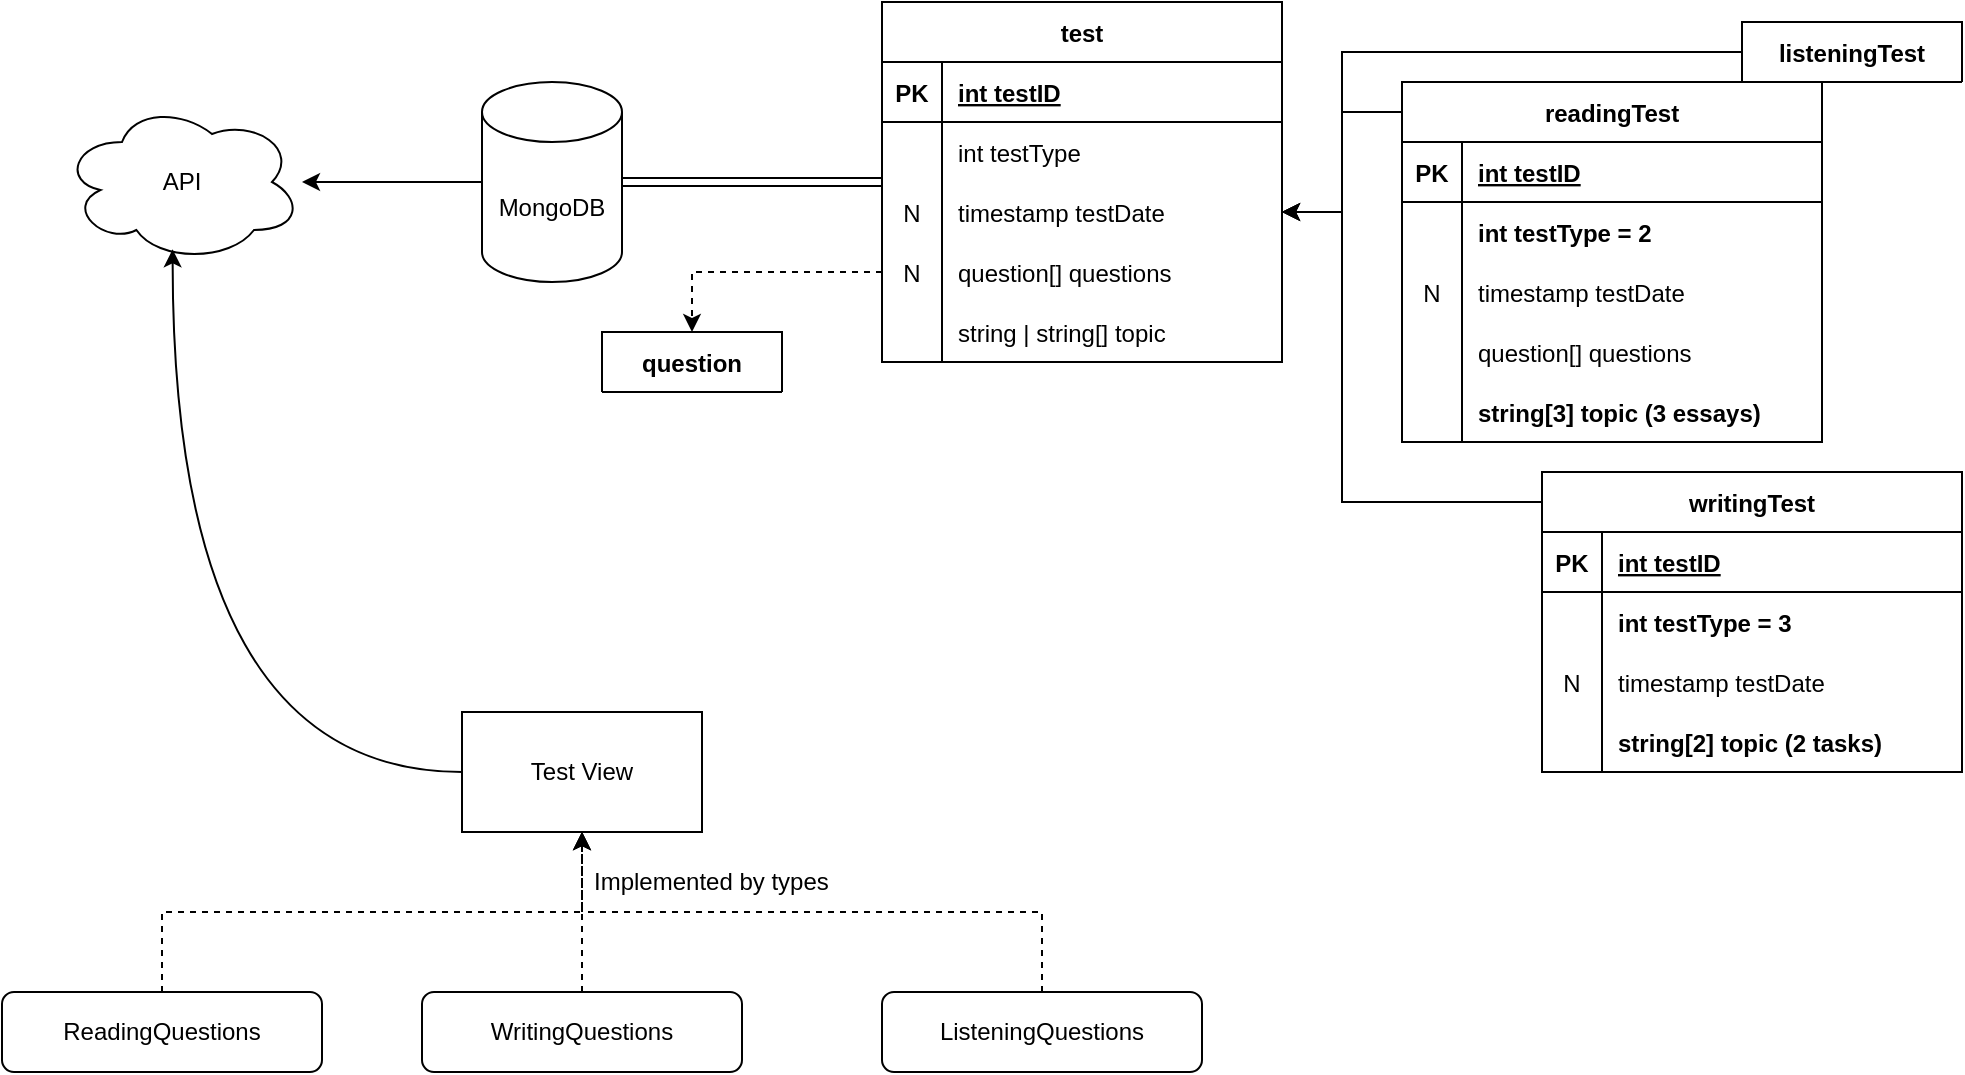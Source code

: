<mxfile version="21.6.8" type="device">
  <diagram id="woCAioNm95vHyv_bdyPV" name="Page-1">
    <mxGraphModel dx="1242" dy="573" grid="1" gridSize="10" guides="1" tooltips="1" connect="1" arrows="1" fold="1" page="1" pageScale="1" pageWidth="850" pageHeight="1100" math="0" shadow="0">
      <root>
        <mxCell id="0" />
        <mxCell id="1" parent="0" />
        <mxCell id="D4f-lWSpGCjcIIg_hOMV-3" value="" style="edgeStyle=orthogonalEdgeStyle;rounded=0;orthogonalLoop=1;jettySize=auto;html=1;" parent="1" source="D4f-lWSpGCjcIIg_hOMV-1" target="D4f-lWSpGCjcIIg_hOMV-2" edge="1">
          <mxGeometry relative="1" as="geometry" />
        </mxCell>
        <mxCell id="D4f-lWSpGCjcIIg_hOMV-1" value="MongoDB" style="shape=cylinder3;whiteSpace=wrap;html=1;boundedLbl=1;backgroundOutline=1;size=15;" parent="1" vertex="1">
          <mxGeometry x="310" y="45" width="70" height="100" as="geometry" />
        </mxCell>
        <mxCell id="D4f-lWSpGCjcIIg_hOMV-2" value="API" style="ellipse;shape=cloud;whiteSpace=wrap;html=1;" parent="1" vertex="1">
          <mxGeometry x="100" y="55" width="120" height="80" as="geometry" />
        </mxCell>
        <mxCell id="D4f-lWSpGCjcIIg_hOMV-56" style="edgeStyle=orthogonalEdgeStyle;orthogonalLoop=1;jettySize=auto;html=1;entryX=0.461;entryY=0.921;entryDx=0;entryDy=0;entryPerimeter=0;curved=1;" parent="1" source="D4f-lWSpGCjcIIg_hOMV-5" target="D4f-lWSpGCjcIIg_hOMV-2" edge="1">
          <mxGeometry relative="1" as="geometry" />
        </mxCell>
        <mxCell id="D4f-lWSpGCjcIIg_hOMV-5" value="Test View" style="rounded=0;whiteSpace=wrap;html=1;" parent="1" vertex="1">
          <mxGeometry x="300" y="360" width="120" height="60" as="geometry" />
        </mxCell>
        <mxCell id="D4f-lWSpGCjcIIg_hOMV-7" style="edgeStyle=orthogonalEdgeStyle;rounded=0;orthogonalLoop=1;jettySize=auto;html=1;entryX=0.5;entryY=1;entryDx=0;entryDy=0;dashed=1;" parent="1" source="D4f-lWSpGCjcIIg_hOMV-6" target="D4f-lWSpGCjcIIg_hOMV-5" edge="1">
          <mxGeometry relative="1" as="geometry">
            <Array as="points">
              <mxPoint x="590" y="460" />
              <mxPoint x="360" y="460" />
            </Array>
          </mxGeometry>
        </mxCell>
        <mxCell id="D4f-lWSpGCjcIIg_hOMV-6" value="ListeningQuestions" style="rounded=1;whiteSpace=wrap;html=1;" parent="1" vertex="1">
          <mxGeometry x="510" y="500" width="160" height="40" as="geometry" />
        </mxCell>
        <mxCell id="D4f-lWSpGCjcIIg_hOMV-10" style="edgeStyle=orthogonalEdgeStyle;rounded=0;orthogonalLoop=1;jettySize=auto;html=1;dashed=1;" parent="1" source="D4f-lWSpGCjcIIg_hOMV-8" edge="1">
          <mxGeometry relative="1" as="geometry">
            <mxPoint x="360" y="420" as="targetPoint" />
          </mxGeometry>
        </mxCell>
        <mxCell id="D4f-lWSpGCjcIIg_hOMV-8" value="WritingQuestions" style="rounded=1;whiteSpace=wrap;html=1;" parent="1" vertex="1">
          <mxGeometry x="280" y="500" width="160" height="40" as="geometry" />
        </mxCell>
        <mxCell id="D4f-lWSpGCjcIIg_hOMV-11" style="edgeStyle=orthogonalEdgeStyle;rounded=0;orthogonalLoop=1;jettySize=auto;html=1;entryX=0.5;entryY=1;entryDx=0;entryDy=0;dashed=1;" parent="1" source="D4f-lWSpGCjcIIg_hOMV-9" target="D4f-lWSpGCjcIIg_hOMV-5" edge="1">
          <mxGeometry relative="1" as="geometry">
            <Array as="points">
              <mxPoint x="150" y="460" />
              <mxPoint x="360" y="460" />
            </Array>
          </mxGeometry>
        </mxCell>
        <mxCell id="D4f-lWSpGCjcIIg_hOMV-9" value="ReadingQuestions" style="rounded=1;whiteSpace=wrap;html=1;" parent="1" vertex="1">
          <mxGeometry x="70" y="500" width="160" height="40" as="geometry" />
        </mxCell>
        <mxCell id="D4f-lWSpGCjcIIg_hOMV-14" value="Implemented&amp;nbsp;by types" style="text;strokeColor=none;fillColor=none;align=left;verticalAlign=middle;spacingLeft=4;spacingRight=4;overflow=hidden;points=[[0,0.5],[1,0.5]];portConstraint=eastwest;rotatable=0;whiteSpace=wrap;html=1;" parent="1" vertex="1">
          <mxGeometry x="360" y="430" width="130" height="30" as="geometry" />
        </mxCell>
        <mxCell id="D4f-lWSpGCjcIIg_hOMV-57" style="edgeStyle=orthogonalEdgeStyle;shape=link;rounded=0;orthogonalLoop=1;jettySize=auto;html=1;entryX=1;entryY=0.5;entryDx=0;entryDy=0;entryPerimeter=0;" parent="1" source="D4f-lWSpGCjcIIg_hOMV-19" target="D4f-lWSpGCjcIIg_hOMV-1" edge="1">
          <mxGeometry relative="1" as="geometry" />
        </mxCell>
        <mxCell id="D4f-lWSpGCjcIIg_hOMV-19" value="test" style="shape=table;startSize=30;container=1;collapsible=1;childLayout=tableLayout;fixedRows=1;rowLines=0;fontStyle=1;align=center;resizeLast=1;" parent="1" vertex="1">
          <mxGeometry x="510" y="5" width="200" height="180" as="geometry">
            <mxRectangle x="510" y="5" width="60" height="30" as="alternateBounds" />
          </mxGeometry>
        </mxCell>
        <mxCell id="D4f-lWSpGCjcIIg_hOMV-20" value="" style="shape=tableRow;horizontal=0;startSize=0;swimlaneHead=0;swimlaneBody=0;fillColor=none;collapsible=0;dropTarget=0;points=[[0,0.5],[1,0.5]];portConstraint=eastwest;top=0;left=0;right=0;bottom=1;" parent="D4f-lWSpGCjcIIg_hOMV-19" vertex="1">
          <mxGeometry y="30" width="200" height="30" as="geometry" />
        </mxCell>
        <mxCell id="D4f-lWSpGCjcIIg_hOMV-21" value="PK" style="shape=partialRectangle;connectable=0;fillColor=none;top=0;left=0;bottom=0;right=0;fontStyle=1;overflow=hidden;" parent="D4f-lWSpGCjcIIg_hOMV-20" vertex="1">
          <mxGeometry width="30" height="30" as="geometry">
            <mxRectangle width="30" height="30" as="alternateBounds" />
          </mxGeometry>
        </mxCell>
        <mxCell id="D4f-lWSpGCjcIIg_hOMV-22" value="int testID" style="shape=partialRectangle;connectable=0;fillColor=none;top=0;left=0;bottom=0;right=0;align=left;spacingLeft=6;fontStyle=5;overflow=hidden;" parent="D4f-lWSpGCjcIIg_hOMV-20" vertex="1">
          <mxGeometry x="30" width="170" height="30" as="geometry">
            <mxRectangle width="170" height="30" as="alternateBounds" />
          </mxGeometry>
        </mxCell>
        <mxCell id="D4f-lWSpGCjcIIg_hOMV-23" value="" style="shape=tableRow;horizontal=0;startSize=0;swimlaneHead=0;swimlaneBody=0;fillColor=none;collapsible=0;dropTarget=0;points=[[0,0.5],[1,0.5]];portConstraint=eastwest;top=0;left=0;right=0;bottom=0;" parent="D4f-lWSpGCjcIIg_hOMV-19" vertex="1">
          <mxGeometry y="60" width="200" height="30" as="geometry" />
        </mxCell>
        <mxCell id="D4f-lWSpGCjcIIg_hOMV-24" value="" style="shape=partialRectangle;connectable=0;fillColor=none;top=0;left=0;bottom=0;right=0;editable=1;overflow=hidden;" parent="D4f-lWSpGCjcIIg_hOMV-23" vertex="1">
          <mxGeometry width="30" height="30" as="geometry">
            <mxRectangle width="30" height="30" as="alternateBounds" />
          </mxGeometry>
        </mxCell>
        <mxCell id="D4f-lWSpGCjcIIg_hOMV-25" value="int testType" style="shape=partialRectangle;connectable=0;fillColor=none;top=0;left=0;bottom=0;right=0;align=left;spacingLeft=6;overflow=hidden;" parent="D4f-lWSpGCjcIIg_hOMV-23" vertex="1">
          <mxGeometry x="30" width="170" height="30" as="geometry">
            <mxRectangle width="170" height="30" as="alternateBounds" />
          </mxGeometry>
        </mxCell>
        <mxCell id="D4f-lWSpGCjcIIg_hOMV-26" value="" style="shape=tableRow;horizontal=0;startSize=0;swimlaneHead=0;swimlaneBody=0;fillColor=none;collapsible=0;dropTarget=0;points=[[0,0.5],[1,0.5]];portConstraint=eastwest;top=0;left=0;right=0;bottom=0;" parent="D4f-lWSpGCjcIIg_hOMV-19" vertex="1">
          <mxGeometry y="90" width="200" height="30" as="geometry" />
        </mxCell>
        <mxCell id="D4f-lWSpGCjcIIg_hOMV-27" value="N" style="shape=partialRectangle;connectable=0;fillColor=none;top=0;left=0;bottom=0;right=0;editable=1;overflow=hidden;" parent="D4f-lWSpGCjcIIg_hOMV-26" vertex="1">
          <mxGeometry width="30" height="30" as="geometry">
            <mxRectangle width="30" height="30" as="alternateBounds" />
          </mxGeometry>
        </mxCell>
        <mxCell id="D4f-lWSpGCjcIIg_hOMV-28" value="timestamp testDate" style="shape=partialRectangle;connectable=0;fillColor=none;top=0;left=0;bottom=0;right=0;align=left;spacingLeft=6;overflow=hidden;" parent="D4f-lWSpGCjcIIg_hOMV-26" vertex="1">
          <mxGeometry x="30" width="170" height="30" as="geometry">
            <mxRectangle width="170" height="30" as="alternateBounds" />
          </mxGeometry>
        </mxCell>
        <mxCell id="D4f-lWSpGCjcIIg_hOMV-29" value="" style="shape=tableRow;horizontal=0;startSize=0;swimlaneHead=0;swimlaneBody=0;fillColor=none;collapsible=0;dropTarget=0;points=[[0,0.5],[1,0.5]];portConstraint=eastwest;top=0;left=0;right=0;bottom=0;" parent="D4f-lWSpGCjcIIg_hOMV-19" vertex="1">
          <mxGeometry y="120" width="200" height="30" as="geometry" />
        </mxCell>
        <mxCell id="D4f-lWSpGCjcIIg_hOMV-30" value="N" style="shape=partialRectangle;connectable=0;fillColor=none;top=0;left=0;bottom=0;right=0;editable=1;overflow=hidden;" parent="D4f-lWSpGCjcIIg_hOMV-29" vertex="1">
          <mxGeometry width="30" height="30" as="geometry">
            <mxRectangle width="30" height="30" as="alternateBounds" />
          </mxGeometry>
        </mxCell>
        <mxCell id="D4f-lWSpGCjcIIg_hOMV-31" value="question[] questions" style="shape=partialRectangle;connectable=0;fillColor=none;top=0;left=0;bottom=0;right=0;align=left;spacingLeft=6;overflow=hidden;" parent="D4f-lWSpGCjcIIg_hOMV-29" vertex="1">
          <mxGeometry x="30" width="170" height="30" as="geometry">
            <mxRectangle width="170" height="30" as="alternateBounds" />
          </mxGeometry>
        </mxCell>
        <mxCell id="D4f-lWSpGCjcIIg_hOMV-58" value="" style="shape=tableRow;horizontal=0;startSize=0;swimlaneHead=0;swimlaneBody=0;fillColor=none;collapsible=0;dropTarget=0;points=[[0,0.5],[1,0.5]];portConstraint=eastwest;top=0;left=0;right=0;bottom=0;" parent="D4f-lWSpGCjcIIg_hOMV-19" vertex="1">
          <mxGeometry y="150" width="200" height="30" as="geometry" />
        </mxCell>
        <mxCell id="D4f-lWSpGCjcIIg_hOMV-59" value="" style="shape=partialRectangle;connectable=0;fillColor=none;top=0;left=0;bottom=0;right=0;editable=1;overflow=hidden;" parent="D4f-lWSpGCjcIIg_hOMV-58" vertex="1">
          <mxGeometry width="30" height="30" as="geometry">
            <mxRectangle width="30" height="30" as="alternateBounds" />
          </mxGeometry>
        </mxCell>
        <mxCell id="D4f-lWSpGCjcIIg_hOMV-60" value="string | string[] topic" style="shape=partialRectangle;connectable=0;fillColor=none;top=0;left=0;bottom=0;right=0;align=left;spacingLeft=6;overflow=hidden;" parent="D4f-lWSpGCjcIIg_hOMV-58" vertex="1">
          <mxGeometry x="30" width="170" height="30" as="geometry">
            <mxRectangle width="170" height="30" as="alternateBounds" />
          </mxGeometry>
        </mxCell>
        <mxCell id="D4f-lWSpGCjcIIg_hOMV-32" value="question" style="shape=table;startSize=30;container=1;collapsible=1;childLayout=tableLayout;fixedRows=1;rowLines=0;fontStyle=1;align=center;resizeLast=1;" parent="1" vertex="1" collapsed="1">
          <mxGeometry x="370" y="170" width="90" height="30" as="geometry">
            <mxRectangle x="370" y="170" width="180" height="150" as="alternateBounds" />
          </mxGeometry>
        </mxCell>
        <mxCell id="D4f-lWSpGCjcIIg_hOMV-36" value="" style="shape=tableRow;horizontal=0;startSize=0;swimlaneHead=0;swimlaneBody=0;fillColor=none;collapsible=0;dropTarget=0;points=[[0,0.5],[1,0.5]];portConstraint=eastwest;top=0;left=0;right=0;bottom=0;" parent="D4f-lWSpGCjcIIg_hOMV-32" vertex="1">
          <mxGeometry y="30" width="180" height="30" as="geometry" />
        </mxCell>
        <mxCell id="D4f-lWSpGCjcIIg_hOMV-37" value="" style="shape=partialRectangle;connectable=0;fillColor=none;top=0;left=0;bottom=0;right=0;editable=1;overflow=hidden;" parent="D4f-lWSpGCjcIIg_hOMV-36" vertex="1">
          <mxGeometry width="30" height="30" as="geometry">
            <mxRectangle width="30" height="30" as="alternateBounds" />
          </mxGeometry>
        </mxCell>
        <mxCell id="D4f-lWSpGCjcIIg_hOMV-38" value="string[] | string content" style="shape=partialRectangle;connectable=0;fillColor=none;top=0;left=0;bottom=0;right=0;align=left;spacingLeft=6;overflow=hidden;" parent="D4f-lWSpGCjcIIg_hOMV-36" vertex="1">
          <mxGeometry x="30" width="150" height="30" as="geometry">
            <mxRectangle width="150" height="30" as="alternateBounds" />
          </mxGeometry>
        </mxCell>
        <mxCell id="D4f-lWSpGCjcIIg_hOMV-39" value="" style="shape=tableRow;horizontal=0;startSize=0;swimlaneHead=0;swimlaneBody=0;fillColor=none;collapsible=0;dropTarget=0;points=[[0,0.5],[1,0.5]];portConstraint=eastwest;top=0;left=0;right=0;bottom=0;" parent="D4f-lWSpGCjcIIg_hOMV-32" vertex="1">
          <mxGeometry y="60" width="180" height="30" as="geometry" />
        </mxCell>
        <mxCell id="D4f-lWSpGCjcIIg_hOMV-40" value="" style="shape=partialRectangle;connectable=0;fillColor=none;top=0;left=0;bottom=0;right=0;editable=1;overflow=hidden;" parent="D4f-lWSpGCjcIIg_hOMV-39" vertex="1">
          <mxGeometry width="30" height="30" as="geometry">
            <mxRectangle width="30" height="30" as="alternateBounds" />
          </mxGeometry>
        </mxCell>
        <mxCell id="D4f-lWSpGCjcIIg_hOMV-41" value="int type" style="shape=partialRectangle;connectable=0;fillColor=none;top=0;left=0;bottom=0;right=0;align=left;spacingLeft=6;overflow=hidden;" parent="D4f-lWSpGCjcIIg_hOMV-39" vertex="1">
          <mxGeometry x="30" width="150" height="30" as="geometry">
            <mxRectangle width="150" height="30" as="alternateBounds" />
          </mxGeometry>
        </mxCell>
        <mxCell id="D4f-lWSpGCjcIIg_hOMV-42" value="" style="shape=tableRow;horizontal=0;startSize=0;swimlaneHead=0;swimlaneBody=0;fillColor=none;collapsible=0;dropTarget=0;points=[[0,0.5],[1,0.5]];portConstraint=eastwest;top=0;left=0;right=0;bottom=0;" parent="D4f-lWSpGCjcIIg_hOMV-32" vertex="1">
          <mxGeometry y="90" width="180" height="30" as="geometry" />
        </mxCell>
        <mxCell id="D4f-lWSpGCjcIIg_hOMV-43" value="N" style="shape=partialRectangle;connectable=0;fillColor=none;top=0;left=0;bottom=0;right=0;editable=1;overflow=hidden;" parent="D4f-lWSpGCjcIIg_hOMV-42" vertex="1">
          <mxGeometry width="30" height="30" as="geometry">
            <mxRectangle width="30" height="30" as="alternateBounds" />
          </mxGeometry>
        </mxCell>
        <mxCell id="D4f-lWSpGCjcIIg_hOMV-44" value="string[] options" style="shape=partialRectangle;connectable=0;fillColor=none;top=0;left=0;bottom=0;right=0;align=left;spacingLeft=6;overflow=hidden;" parent="D4f-lWSpGCjcIIg_hOMV-42" vertex="1">
          <mxGeometry x="30" width="150" height="30" as="geometry">
            <mxRectangle width="150" height="30" as="alternateBounds" />
          </mxGeometry>
        </mxCell>
        <mxCell id="D4f-lWSpGCjcIIg_hOMV-47" value="" style="shape=tableRow;horizontal=0;startSize=0;swimlaneHead=0;swimlaneBody=0;fillColor=none;collapsible=0;dropTarget=0;points=[[0,0.5],[1,0.5]];portConstraint=eastwest;top=0;left=0;right=0;bottom=0;" parent="D4f-lWSpGCjcIIg_hOMV-32" vertex="1">
          <mxGeometry y="120" width="180" height="30" as="geometry" />
        </mxCell>
        <mxCell id="D4f-lWSpGCjcIIg_hOMV-48" value="N" style="shape=partialRectangle;connectable=0;fillColor=none;top=0;left=0;bottom=0;right=0;editable=1;overflow=hidden;" parent="D4f-lWSpGCjcIIg_hOMV-47" vertex="1">
          <mxGeometry width="30" height="30" as="geometry">
            <mxRectangle width="30" height="30" as="alternateBounds" />
          </mxGeometry>
        </mxCell>
        <mxCell id="D4f-lWSpGCjcIIg_hOMV-49" value="int maxOption" style="shape=partialRectangle;connectable=0;fillColor=none;top=0;left=0;bottom=0;right=0;align=left;spacingLeft=6;overflow=hidden;" parent="D4f-lWSpGCjcIIg_hOMV-47" vertex="1">
          <mxGeometry x="30" width="150" height="30" as="geometry">
            <mxRectangle width="150" height="30" as="alternateBounds" />
          </mxGeometry>
        </mxCell>
        <mxCell id="D4f-lWSpGCjcIIg_hOMV-53" style="edgeStyle=orthogonalEdgeStyle;rounded=0;orthogonalLoop=1;jettySize=auto;html=1;entryX=0.5;entryY=0;entryDx=0;entryDy=0;dashed=1;" parent="1" source="D4f-lWSpGCjcIIg_hOMV-29" target="D4f-lWSpGCjcIIg_hOMV-32" edge="1">
          <mxGeometry relative="1" as="geometry" />
        </mxCell>
        <mxCell id="D4f-lWSpGCjcIIg_hOMV-115" style="edgeStyle=orthogonalEdgeStyle;orthogonalLoop=1;jettySize=auto;html=1;entryX=1;entryY=0.5;entryDx=0;entryDy=0;rounded=0;" parent="1" source="D4f-lWSpGCjcIIg_hOMV-61" target="D4f-lWSpGCjcIIg_hOMV-26" edge="1">
          <mxGeometry relative="1" as="geometry">
            <Array as="points">
              <mxPoint x="740" y="30" />
              <mxPoint x="740" y="110" />
            </Array>
          </mxGeometry>
        </mxCell>
        <mxCell id="D4f-lWSpGCjcIIg_hOMV-61" value="listeningTest" style="shape=table;startSize=30;container=1;collapsible=1;childLayout=tableLayout;fixedRows=1;rowLines=0;fontStyle=1;align=center;resizeLast=1;" parent="1" vertex="1" collapsed="1">
          <mxGeometry x="940" y="15" width="110" height="30" as="geometry">
            <mxRectangle x="940" y="15" width="210" height="180" as="alternateBounds" />
          </mxGeometry>
        </mxCell>
        <mxCell id="D4f-lWSpGCjcIIg_hOMV-62" value="" style="shape=tableRow;horizontal=0;startSize=0;swimlaneHead=0;swimlaneBody=0;fillColor=none;collapsible=0;dropTarget=0;points=[[0,0.5],[1,0.5]];portConstraint=eastwest;top=0;left=0;right=0;bottom=1;" parent="D4f-lWSpGCjcIIg_hOMV-61" vertex="1">
          <mxGeometry y="30" width="210" height="30" as="geometry" />
        </mxCell>
        <mxCell id="D4f-lWSpGCjcIIg_hOMV-63" value="PK" style="shape=partialRectangle;connectable=0;fillColor=none;top=0;left=0;bottom=0;right=0;fontStyle=1;overflow=hidden;" parent="D4f-lWSpGCjcIIg_hOMV-62" vertex="1">
          <mxGeometry width="30" height="30" as="geometry">
            <mxRectangle width="30" height="30" as="alternateBounds" />
          </mxGeometry>
        </mxCell>
        <mxCell id="D4f-lWSpGCjcIIg_hOMV-64" value="int testID" style="shape=partialRectangle;connectable=0;fillColor=none;top=0;left=0;bottom=0;right=0;align=left;spacingLeft=6;fontStyle=5;overflow=hidden;" parent="D4f-lWSpGCjcIIg_hOMV-62" vertex="1">
          <mxGeometry x="30" width="180" height="30" as="geometry">
            <mxRectangle width="180" height="30" as="alternateBounds" />
          </mxGeometry>
        </mxCell>
        <mxCell id="D4f-lWSpGCjcIIg_hOMV-65" value="" style="shape=tableRow;horizontal=0;startSize=0;swimlaneHead=0;swimlaneBody=0;fillColor=none;collapsible=0;dropTarget=0;points=[[0,0.5],[1,0.5]];portConstraint=eastwest;top=0;left=0;right=0;bottom=0;" parent="D4f-lWSpGCjcIIg_hOMV-61" vertex="1">
          <mxGeometry y="60" width="210" height="30" as="geometry" />
        </mxCell>
        <mxCell id="D4f-lWSpGCjcIIg_hOMV-66" value="" style="shape=partialRectangle;connectable=0;fillColor=none;top=0;left=0;bottom=0;right=0;editable=1;overflow=hidden;" parent="D4f-lWSpGCjcIIg_hOMV-65" vertex="1">
          <mxGeometry width="30" height="30" as="geometry">
            <mxRectangle width="30" height="30" as="alternateBounds" />
          </mxGeometry>
        </mxCell>
        <mxCell id="D4f-lWSpGCjcIIg_hOMV-67" value="int testType = 1" style="shape=partialRectangle;connectable=0;fillColor=none;top=0;left=0;bottom=0;right=0;align=left;spacingLeft=6;overflow=hidden;fontStyle=1" parent="D4f-lWSpGCjcIIg_hOMV-65" vertex="1">
          <mxGeometry x="30" width="180" height="30" as="geometry">
            <mxRectangle width="180" height="30" as="alternateBounds" />
          </mxGeometry>
        </mxCell>
        <mxCell id="D4f-lWSpGCjcIIg_hOMV-68" value="" style="shape=tableRow;horizontal=0;startSize=0;swimlaneHead=0;swimlaneBody=0;fillColor=none;collapsible=0;dropTarget=0;points=[[0,0.5],[1,0.5]];portConstraint=eastwest;top=0;left=0;right=0;bottom=0;" parent="D4f-lWSpGCjcIIg_hOMV-61" vertex="1">
          <mxGeometry y="90" width="210" height="30" as="geometry" />
        </mxCell>
        <mxCell id="D4f-lWSpGCjcIIg_hOMV-69" value="N" style="shape=partialRectangle;connectable=0;fillColor=none;top=0;left=0;bottom=0;right=0;editable=1;overflow=hidden;" parent="D4f-lWSpGCjcIIg_hOMV-68" vertex="1">
          <mxGeometry width="30" height="30" as="geometry">
            <mxRectangle width="30" height="30" as="alternateBounds" />
          </mxGeometry>
        </mxCell>
        <mxCell id="D4f-lWSpGCjcIIg_hOMV-70" value="timestamp testDate" style="shape=partialRectangle;connectable=0;fillColor=none;top=0;left=0;bottom=0;right=0;align=left;spacingLeft=6;overflow=hidden;" parent="D4f-lWSpGCjcIIg_hOMV-68" vertex="1">
          <mxGeometry x="30" width="180" height="30" as="geometry">
            <mxRectangle width="180" height="30" as="alternateBounds" />
          </mxGeometry>
        </mxCell>
        <mxCell id="D4f-lWSpGCjcIIg_hOMV-71" value="" style="shape=tableRow;horizontal=0;startSize=0;swimlaneHead=0;swimlaneBody=0;fillColor=none;collapsible=0;dropTarget=0;points=[[0,0.5],[1,0.5]];portConstraint=eastwest;top=0;left=0;right=0;bottom=0;" parent="D4f-lWSpGCjcIIg_hOMV-61" vertex="1">
          <mxGeometry y="120" width="210" height="30" as="geometry" />
        </mxCell>
        <mxCell id="D4f-lWSpGCjcIIg_hOMV-72" value="" style="shape=partialRectangle;connectable=0;fillColor=none;top=0;left=0;bottom=0;right=0;editable=1;overflow=hidden;" parent="D4f-lWSpGCjcIIg_hOMV-71" vertex="1">
          <mxGeometry width="30" height="30" as="geometry">
            <mxRectangle width="30" height="30" as="alternateBounds" />
          </mxGeometry>
        </mxCell>
        <mxCell id="D4f-lWSpGCjcIIg_hOMV-73" value="question[] questions" style="shape=partialRectangle;connectable=0;fillColor=none;top=0;left=0;bottom=0;right=0;align=left;spacingLeft=6;overflow=hidden;" parent="D4f-lWSpGCjcIIg_hOMV-71" vertex="1">
          <mxGeometry x="30" width="180" height="30" as="geometry">
            <mxRectangle width="180" height="30" as="alternateBounds" />
          </mxGeometry>
        </mxCell>
        <mxCell id="D4f-lWSpGCjcIIg_hOMV-74" value="" style="shape=tableRow;horizontal=0;startSize=0;swimlaneHead=0;swimlaneBody=0;fillColor=none;collapsible=0;dropTarget=0;points=[[0,0.5],[1,0.5]];portConstraint=eastwest;top=0;left=0;right=0;bottom=0;" parent="D4f-lWSpGCjcIIg_hOMV-61" vertex="1">
          <mxGeometry y="150" width="210" height="30" as="geometry" />
        </mxCell>
        <mxCell id="D4f-lWSpGCjcIIg_hOMV-75" value="" style="shape=partialRectangle;connectable=0;fillColor=none;top=0;left=0;bottom=0;right=0;editable=1;overflow=hidden;" parent="D4f-lWSpGCjcIIg_hOMV-74" vertex="1">
          <mxGeometry width="30" height="30" as="geometry">
            <mxRectangle width="30" height="30" as="alternateBounds" />
          </mxGeometry>
        </mxCell>
        <mxCell id="D4f-lWSpGCjcIIg_hOMV-76" value="string topic (audio link)" style="shape=partialRectangle;connectable=0;fillColor=none;top=0;left=0;bottom=0;right=0;align=left;spacingLeft=6;overflow=hidden;fontStyle=1" parent="D4f-lWSpGCjcIIg_hOMV-74" vertex="1">
          <mxGeometry x="30" width="180" height="30" as="geometry">
            <mxRectangle width="180" height="30" as="alternateBounds" />
          </mxGeometry>
        </mxCell>
        <mxCell id="D4f-lWSpGCjcIIg_hOMV-116" style="edgeStyle=orthogonalEdgeStyle;rounded=0;orthogonalLoop=1;jettySize=auto;html=1;exitX=0;exitY=0.5;exitDx=0;exitDy=0;" parent="1" source="D4f-lWSpGCjcIIg_hOMV-77" edge="1">
          <mxGeometry relative="1" as="geometry">
            <mxPoint x="710" y="110" as="targetPoint" />
            <Array as="points">
              <mxPoint x="740" y="60" />
              <mxPoint x="740" y="110" />
            </Array>
          </mxGeometry>
        </mxCell>
        <mxCell id="D4f-lWSpGCjcIIg_hOMV-77" value="readingTest" style="shape=table;startSize=30;container=1;collapsible=1;childLayout=tableLayout;fixedRows=1;rowLines=0;fontStyle=1;align=center;resizeLast=1;" parent="1" vertex="1">
          <mxGeometry x="770" y="45" width="210" height="180" as="geometry">
            <mxRectangle x="770" y="45" width="110" height="30" as="alternateBounds" />
          </mxGeometry>
        </mxCell>
        <mxCell id="D4f-lWSpGCjcIIg_hOMV-78" value="" style="shape=tableRow;horizontal=0;startSize=0;swimlaneHead=0;swimlaneBody=0;fillColor=none;collapsible=0;dropTarget=0;points=[[0,0.5],[1,0.5]];portConstraint=eastwest;top=0;left=0;right=0;bottom=1;" parent="D4f-lWSpGCjcIIg_hOMV-77" vertex="1">
          <mxGeometry y="30" width="210" height="30" as="geometry" />
        </mxCell>
        <mxCell id="D4f-lWSpGCjcIIg_hOMV-79" value="PK" style="shape=partialRectangle;connectable=0;fillColor=none;top=0;left=0;bottom=0;right=0;fontStyle=1;overflow=hidden;" parent="D4f-lWSpGCjcIIg_hOMV-78" vertex="1">
          <mxGeometry width="30" height="30" as="geometry">
            <mxRectangle width="30" height="30" as="alternateBounds" />
          </mxGeometry>
        </mxCell>
        <mxCell id="D4f-lWSpGCjcIIg_hOMV-80" value="int testID" style="shape=partialRectangle;connectable=0;fillColor=none;top=0;left=0;bottom=0;right=0;align=left;spacingLeft=6;fontStyle=5;overflow=hidden;" parent="D4f-lWSpGCjcIIg_hOMV-78" vertex="1">
          <mxGeometry x="30" width="180" height="30" as="geometry">
            <mxRectangle width="180" height="30" as="alternateBounds" />
          </mxGeometry>
        </mxCell>
        <mxCell id="D4f-lWSpGCjcIIg_hOMV-81" value="" style="shape=tableRow;horizontal=0;startSize=0;swimlaneHead=0;swimlaneBody=0;fillColor=none;collapsible=0;dropTarget=0;points=[[0,0.5],[1,0.5]];portConstraint=eastwest;top=0;left=0;right=0;bottom=0;" parent="D4f-lWSpGCjcIIg_hOMV-77" vertex="1">
          <mxGeometry y="60" width="210" height="30" as="geometry" />
        </mxCell>
        <mxCell id="D4f-lWSpGCjcIIg_hOMV-82" value="" style="shape=partialRectangle;connectable=0;fillColor=none;top=0;left=0;bottom=0;right=0;editable=1;overflow=hidden;" parent="D4f-lWSpGCjcIIg_hOMV-81" vertex="1">
          <mxGeometry width="30" height="30" as="geometry">
            <mxRectangle width="30" height="30" as="alternateBounds" />
          </mxGeometry>
        </mxCell>
        <mxCell id="D4f-lWSpGCjcIIg_hOMV-83" value="int testType = 2" style="shape=partialRectangle;connectable=0;fillColor=none;top=0;left=0;bottom=0;right=0;align=left;spacingLeft=6;overflow=hidden;fontStyle=1" parent="D4f-lWSpGCjcIIg_hOMV-81" vertex="1">
          <mxGeometry x="30" width="180" height="30" as="geometry">
            <mxRectangle width="180" height="30" as="alternateBounds" />
          </mxGeometry>
        </mxCell>
        <mxCell id="D4f-lWSpGCjcIIg_hOMV-84" value="" style="shape=tableRow;horizontal=0;startSize=0;swimlaneHead=0;swimlaneBody=0;fillColor=none;collapsible=0;dropTarget=0;points=[[0,0.5],[1,0.5]];portConstraint=eastwest;top=0;left=0;right=0;bottom=0;" parent="D4f-lWSpGCjcIIg_hOMV-77" vertex="1">
          <mxGeometry y="90" width="210" height="30" as="geometry" />
        </mxCell>
        <mxCell id="D4f-lWSpGCjcIIg_hOMV-85" value="N" style="shape=partialRectangle;connectable=0;fillColor=none;top=0;left=0;bottom=0;right=0;editable=1;overflow=hidden;" parent="D4f-lWSpGCjcIIg_hOMV-84" vertex="1">
          <mxGeometry width="30" height="30" as="geometry">
            <mxRectangle width="30" height="30" as="alternateBounds" />
          </mxGeometry>
        </mxCell>
        <mxCell id="D4f-lWSpGCjcIIg_hOMV-86" value="timestamp testDate" style="shape=partialRectangle;connectable=0;fillColor=none;top=0;left=0;bottom=0;right=0;align=left;spacingLeft=6;overflow=hidden;" parent="D4f-lWSpGCjcIIg_hOMV-84" vertex="1">
          <mxGeometry x="30" width="180" height="30" as="geometry">
            <mxRectangle width="180" height="30" as="alternateBounds" />
          </mxGeometry>
        </mxCell>
        <mxCell id="D4f-lWSpGCjcIIg_hOMV-87" value="" style="shape=tableRow;horizontal=0;startSize=0;swimlaneHead=0;swimlaneBody=0;fillColor=none;collapsible=0;dropTarget=0;points=[[0,0.5],[1,0.5]];portConstraint=eastwest;top=0;left=0;right=0;bottom=0;" parent="D4f-lWSpGCjcIIg_hOMV-77" vertex="1">
          <mxGeometry y="120" width="210" height="30" as="geometry" />
        </mxCell>
        <mxCell id="D4f-lWSpGCjcIIg_hOMV-88" value="" style="shape=partialRectangle;connectable=0;fillColor=none;top=0;left=0;bottom=0;right=0;editable=1;overflow=hidden;" parent="D4f-lWSpGCjcIIg_hOMV-87" vertex="1">
          <mxGeometry width="30" height="30" as="geometry">
            <mxRectangle width="30" height="30" as="alternateBounds" />
          </mxGeometry>
        </mxCell>
        <mxCell id="D4f-lWSpGCjcIIg_hOMV-89" value="question[] questions" style="shape=partialRectangle;connectable=0;fillColor=none;top=0;left=0;bottom=0;right=0;align=left;spacingLeft=6;overflow=hidden;" parent="D4f-lWSpGCjcIIg_hOMV-87" vertex="1">
          <mxGeometry x="30" width="180" height="30" as="geometry">
            <mxRectangle width="180" height="30" as="alternateBounds" />
          </mxGeometry>
        </mxCell>
        <mxCell id="D4f-lWSpGCjcIIg_hOMV-90" value="" style="shape=tableRow;horizontal=0;startSize=0;swimlaneHead=0;swimlaneBody=0;fillColor=none;collapsible=0;dropTarget=0;points=[[0,0.5],[1,0.5]];portConstraint=eastwest;top=0;left=0;right=0;bottom=0;" parent="D4f-lWSpGCjcIIg_hOMV-77" vertex="1">
          <mxGeometry y="150" width="210" height="30" as="geometry" />
        </mxCell>
        <mxCell id="D4f-lWSpGCjcIIg_hOMV-91" value="" style="shape=partialRectangle;connectable=0;fillColor=none;top=0;left=0;bottom=0;right=0;editable=1;overflow=hidden;" parent="D4f-lWSpGCjcIIg_hOMV-90" vertex="1">
          <mxGeometry width="30" height="30" as="geometry">
            <mxRectangle width="30" height="30" as="alternateBounds" />
          </mxGeometry>
        </mxCell>
        <mxCell id="D4f-lWSpGCjcIIg_hOMV-92" value="string[3] topic (3 essays)" style="shape=partialRectangle;connectable=0;fillColor=none;top=0;left=0;bottom=0;right=0;align=left;spacingLeft=6;overflow=hidden;fontStyle=1" parent="D4f-lWSpGCjcIIg_hOMV-90" vertex="1">
          <mxGeometry x="30" width="180" height="30" as="geometry">
            <mxRectangle width="180" height="30" as="alternateBounds" />
          </mxGeometry>
        </mxCell>
        <mxCell id="D4f-lWSpGCjcIIg_hOMV-117" style="edgeStyle=orthogonalEdgeStyle;rounded=0;orthogonalLoop=1;jettySize=auto;html=1;entryX=1;entryY=0.5;entryDx=0;entryDy=0;exitX=0;exitY=0.5;exitDx=0;exitDy=0;" parent="1" source="D4f-lWSpGCjcIIg_hOMV-93" target="D4f-lWSpGCjcIIg_hOMV-26" edge="1">
          <mxGeometry relative="1" as="geometry">
            <Array as="points">
              <mxPoint x="740" y="255" />
              <mxPoint x="740" y="110" />
            </Array>
          </mxGeometry>
        </mxCell>
        <mxCell id="D4f-lWSpGCjcIIg_hOMV-93" value="writingTest" style="shape=table;startSize=30;container=1;collapsible=1;childLayout=tableLayout;fixedRows=1;rowLines=0;fontStyle=1;align=center;resizeLast=1;" parent="1" vertex="1">
          <mxGeometry x="840" y="240" width="210" height="150" as="geometry">
            <mxRectangle x="840" y="240" width="110" height="30" as="alternateBounds" />
          </mxGeometry>
        </mxCell>
        <mxCell id="D4f-lWSpGCjcIIg_hOMV-94" value="" style="shape=tableRow;horizontal=0;startSize=0;swimlaneHead=0;swimlaneBody=0;fillColor=none;collapsible=0;dropTarget=0;points=[[0,0.5],[1,0.5]];portConstraint=eastwest;top=0;left=0;right=0;bottom=1;" parent="D4f-lWSpGCjcIIg_hOMV-93" vertex="1">
          <mxGeometry y="30" width="210" height="30" as="geometry" />
        </mxCell>
        <mxCell id="D4f-lWSpGCjcIIg_hOMV-95" value="PK" style="shape=partialRectangle;connectable=0;fillColor=none;top=0;left=0;bottom=0;right=0;fontStyle=1;overflow=hidden;" parent="D4f-lWSpGCjcIIg_hOMV-94" vertex="1">
          <mxGeometry width="30" height="30" as="geometry">
            <mxRectangle width="30" height="30" as="alternateBounds" />
          </mxGeometry>
        </mxCell>
        <mxCell id="D4f-lWSpGCjcIIg_hOMV-96" value="int testID" style="shape=partialRectangle;connectable=0;fillColor=none;top=0;left=0;bottom=0;right=0;align=left;spacingLeft=6;fontStyle=5;overflow=hidden;" parent="D4f-lWSpGCjcIIg_hOMV-94" vertex="1">
          <mxGeometry x="30" width="180" height="30" as="geometry">
            <mxRectangle width="180" height="30" as="alternateBounds" />
          </mxGeometry>
        </mxCell>
        <mxCell id="D4f-lWSpGCjcIIg_hOMV-97" value="" style="shape=tableRow;horizontal=0;startSize=0;swimlaneHead=0;swimlaneBody=0;fillColor=none;collapsible=0;dropTarget=0;points=[[0,0.5],[1,0.5]];portConstraint=eastwest;top=0;left=0;right=0;bottom=0;" parent="D4f-lWSpGCjcIIg_hOMV-93" vertex="1">
          <mxGeometry y="60" width="210" height="30" as="geometry" />
        </mxCell>
        <mxCell id="D4f-lWSpGCjcIIg_hOMV-98" value="" style="shape=partialRectangle;connectable=0;fillColor=none;top=0;left=0;bottom=0;right=0;editable=1;overflow=hidden;" parent="D4f-lWSpGCjcIIg_hOMV-97" vertex="1">
          <mxGeometry width="30" height="30" as="geometry">
            <mxRectangle width="30" height="30" as="alternateBounds" />
          </mxGeometry>
        </mxCell>
        <mxCell id="D4f-lWSpGCjcIIg_hOMV-99" value="int testType = 3" style="shape=partialRectangle;connectable=0;fillColor=none;top=0;left=0;bottom=0;right=0;align=left;spacingLeft=6;overflow=hidden;fontStyle=1" parent="D4f-lWSpGCjcIIg_hOMV-97" vertex="1">
          <mxGeometry x="30" width="180" height="30" as="geometry">
            <mxRectangle width="180" height="30" as="alternateBounds" />
          </mxGeometry>
        </mxCell>
        <mxCell id="D4f-lWSpGCjcIIg_hOMV-100" value="" style="shape=tableRow;horizontal=0;startSize=0;swimlaneHead=0;swimlaneBody=0;fillColor=none;collapsible=0;dropTarget=0;points=[[0,0.5],[1,0.5]];portConstraint=eastwest;top=0;left=0;right=0;bottom=0;" parent="D4f-lWSpGCjcIIg_hOMV-93" vertex="1">
          <mxGeometry y="90" width="210" height="30" as="geometry" />
        </mxCell>
        <mxCell id="D4f-lWSpGCjcIIg_hOMV-101" value="N" style="shape=partialRectangle;connectable=0;fillColor=none;top=0;left=0;bottom=0;right=0;editable=1;overflow=hidden;" parent="D4f-lWSpGCjcIIg_hOMV-100" vertex="1">
          <mxGeometry width="30" height="30" as="geometry">
            <mxRectangle width="30" height="30" as="alternateBounds" />
          </mxGeometry>
        </mxCell>
        <mxCell id="D4f-lWSpGCjcIIg_hOMV-102" value="timestamp testDate" style="shape=partialRectangle;connectable=0;fillColor=none;top=0;left=0;bottom=0;right=0;align=left;spacingLeft=6;overflow=hidden;" parent="D4f-lWSpGCjcIIg_hOMV-100" vertex="1">
          <mxGeometry x="30" width="180" height="30" as="geometry">
            <mxRectangle width="180" height="30" as="alternateBounds" />
          </mxGeometry>
        </mxCell>
        <mxCell id="D4f-lWSpGCjcIIg_hOMV-106" value="" style="shape=tableRow;horizontal=0;startSize=0;swimlaneHead=0;swimlaneBody=0;fillColor=none;collapsible=0;dropTarget=0;points=[[0,0.5],[1,0.5]];portConstraint=eastwest;top=0;left=0;right=0;bottom=0;" parent="D4f-lWSpGCjcIIg_hOMV-93" vertex="1">
          <mxGeometry y="120" width="210" height="30" as="geometry" />
        </mxCell>
        <mxCell id="D4f-lWSpGCjcIIg_hOMV-107" value="" style="shape=partialRectangle;connectable=0;fillColor=none;top=0;left=0;bottom=0;right=0;editable=1;overflow=hidden;" parent="D4f-lWSpGCjcIIg_hOMV-106" vertex="1">
          <mxGeometry width="30" height="30" as="geometry">
            <mxRectangle width="30" height="30" as="alternateBounds" />
          </mxGeometry>
        </mxCell>
        <mxCell id="D4f-lWSpGCjcIIg_hOMV-108" value="string[2] topic (2 tasks)" style="shape=partialRectangle;connectable=0;fillColor=none;top=0;left=0;bottom=0;right=0;align=left;spacingLeft=6;overflow=hidden;fontStyle=1" parent="D4f-lWSpGCjcIIg_hOMV-106" vertex="1">
          <mxGeometry x="30" width="180" height="30" as="geometry">
            <mxRectangle width="180" height="30" as="alternateBounds" />
          </mxGeometry>
        </mxCell>
      </root>
    </mxGraphModel>
  </diagram>
</mxfile>
